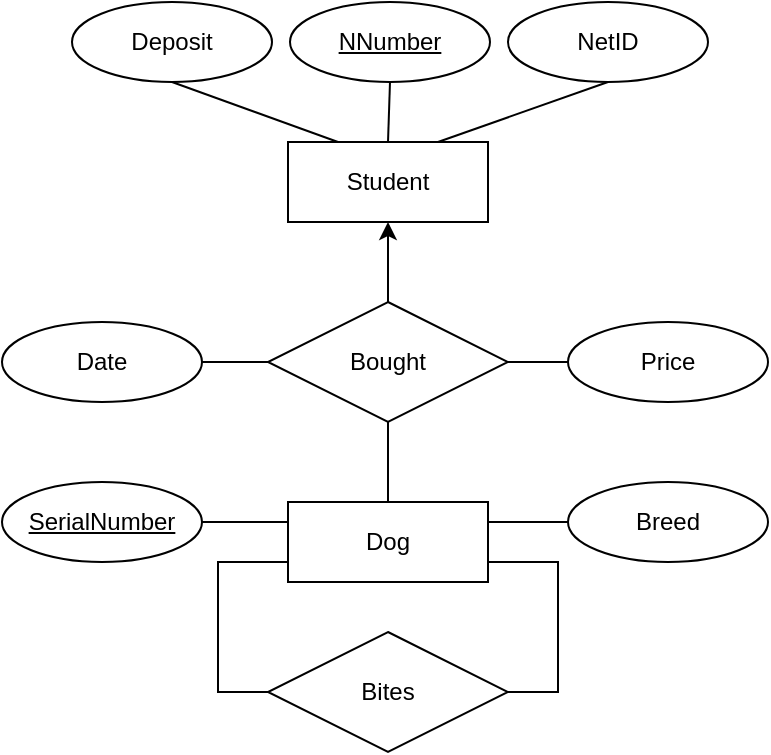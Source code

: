 <mxfile version="16.0.2" type="device"><diagram id="R2lEEEUBdFMjLlhIrx00" name="Page-1"><mxGraphModel dx="582" dy="1025" grid="1" gridSize="10" guides="1" tooltips="1" connect="1" arrows="1" fold="1" page="1" pageScale="1" pageWidth="850" pageHeight="1100" math="0" shadow="0" extFonts="Permanent Marker^https://fonts.googleapis.com/css?family=Permanent+Marker"><root><mxCell id="0"/><mxCell id="1" parent="0"/><mxCell id="LHPXUXQgm-DAPtlLSHNt-1" value="Student" style="whiteSpace=wrap;html=1;align=center;" parent="1" vertex="1"><mxGeometry x="173" y="110" width="100" height="40" as="geometry"/></mxCell><mxCell id="LHPXUXQgm-DAPtlLSHNt-7" value="Dog" style="whiteSpace=wrap;html=1;align=center;" parent="1" vertex="1"><mxGeometry x="173" y="290" width="100" height="40" as="geometry"/></mxCell><mxCell id="LHPXUXQgm-DAPtlLSHNt-10" value="Bites" style="shape=rhombus;perimeter=rhombusPerimeter;whiteSpace=wrap;html=1;align=center;" parent="1" vertex="1"><mxGeometry x="163" y="355" width="120" height="60" as="geometry"/></mxCell><mxCell id="LHPXUXQgm-DAPtlLSHNt-35" value="" style="endArrow=none;html=1;entryX=0.5;entryY=1;entryDx=0;entryDy=0;exitX=0.75;exitY=0;exitDx=0;exitDy=0;" parent="1" source="LHPXUXQgm-DAPtlLSHNt-1" target="B6wVo-NunDlRsbWm4JNE-4" edge="1"><mxGeometry width="50" height="50" relative="1" as="geometry"><mxPoint x="3" y="230" as="sourcePoint"/><mxPoint x="335" y="80" as="targetPoint"/></mxGeometry></mxCell><mxCell id="LHPXUXQgm-DAPtlLSHNt-36" value="" style="endArrow=none;html=1;exitX=0.25;exitY=0;exitDx=0;exitDy=0;entryX=0.5;entryY=1;entryDx=0;entryDy=0;" parent="1" source="LHPXUXQgm-DAPtlLSHNt-1" target="u8iE9PSXnyq2irXRZKea-2" edge="1"><mxGeometry width="50" height="50" relative="1" as="geometry"><mxPoint x="23" y="210" as="sourcePoint"/><mxPoint x="96" y="80" as="targetPoint"/></mxGeometry></mxCell><mxCell id="u8iE9PSXnyq2irXRZKea-2" value="Deposit" style="ellipse;whiteSpace=wrap;html=1;align=center;" parent="1" vertex="1"><mxGeometry x="65" y="40" width="100" height="40" as="geometry"/></mxCell><mxCell id="u8iE9PSXnyq2irXRZKea-6" value="Bought" style="shape=rhombus;perimeter=rhombusPerimeter;whiteSpace=wrap;html=1;align=center;" parent="1" vertex="1"><mxGeometry x="163" y="190" width="120" height="60" as="geometry"/></mxCell><mxCell id="u8iE9PSXnyq2irXRZKea-9" value="" style="endArrow=none;html=1;entryX=0.5;entryY=0;entryDx=0;entryDy=0;exitX=0.5;exitY=1;exitDx=0;exitDy=0;" parent="1" source="u8iE9PSXnyq2irXRZKea-6" target="LHPXUXQgm-DAPtlLSHNt-7" edge="1"><mxGeometry width="50" height="50" relative="1" as="geometry"><mxPoint x="223" y="260" as="sourcePoint"/><mxPoint x="223" y="280" as="targetPoint"/><Array as="points"/></mxGeometry></mxCell><mxCell id="u8iE9PSXnyq2irXRZKea-10" value="Date" style="ellipse;whiteSpace=wrap;html=1;align=center;" parent="1" vertex="1"><mxGeometry x="30" y="200" width="100" height="40" as="geometry"/></mxCell><mxCell id="u8iE9PSXnyq2irXRZKea-11" value="" style="endArrow=none;html=1;exitX=1;exitY=0.5;exitDx=0;exitDy=0;entryX=0;entryY=0.5;entryDx=0;entryDy=0;" parent="1" source="u8iE9PSXnyq2irXRZKea-10" target="u8iE9PSXnyq2irXRZKea-6" edge="1"><mxGeometry width="50" height="50" relative="1" as="geometry"><mxPoint x="60" y="670" as="sourcePoint"/><mxPoint x="150" y="220" as="targetPoint"/><Array as="points"/></mxGeometry></mxCell><mxCell id="u8iE9PSXnyq2irXRZKea-24" value="" style="endArrow=none;html=1;exitX=1;exitY=0.5;exitDx=0;exitDy=0;entryX=0;entryY=0.5;entryDx=0;entryDy=0;" parent="1" source="u8iE9PSXnyq2irXRZKea-6" target="rllMZG1fACvbceVOK5mz-2" edge="1"><mxGeometry width="50" height="50" relative="1" as="geometry"><mxPoint x="140" y="230" as="sourcePoint"/><mxPoint x="313" y="220" as="targetPoint"/><Array as="points"/></mxGeometry></mxCell><mxCell id="fnSrdY3wPvSkuq-EAyeY-1" value="" style="endArrow=none;html=1;rounded=0;entryX=0;entryY=0.75;entryDx=0;entryDy=0;exitX=0;exitY=0.5;exitDx=0;exitDy=0;" parent="1" source="LHPXUXQgm-DAPtlLSHNt-10" target="LHPXUXQgm-DAPtlLSHNt-7" edge="1"><mxGeometry width="50" height="50" relative="1" as="geometry"><mxPoint x="108" y="502" as="sourcePoint"/><mxPoint x="158" y="452" as="targetPoint"/><Array as="points"><mxPoint x="138" y="385"/><mxPoint x="138" y="320"/></Array></mxGeometry></mxCell><mxCell id="fnSrdY3wPvSkuq-EAyeY-2" value="" style="endArrow=none;html=1;rounded=0;entryX=1;entryY=0.75;entryDx=0;entryDy=0;exitX=1;exitY=0.5;exitDx=0;exitDy=0;" parent="1" source="LHPXUXQgm-DAPtlLSHNt-10" target="LHPXUXQgm-DAPtlLSHNt-7" edge="1"><mxGeometry width="50" height="50" relative="1" as="geometry"><mxPoint x="290" y="400" as="sourcePoint"/><mxPoint x="273" y="319" as="targetPoint"/><Array as="points"><mxPoint x="308" y="385"/><mxPoint x="308" y="320"/></Array></mxGeometry></mxCell><mxCell id="rllMZG1fACvbceVOK5mz-2" value="Price" style="ellipse;whiteSpace=wrap;html=1;align=center;" parent="1" vertex="1"><mxGeometry x="313" y="200" width="100" height="40" as="geometry"/></mxCell><mxCell id="rllMZG1fACvbceVOK5mz-3" value="" style="endArrow=none;html=1;exitX=0.5;exitY=1;exitDx=0;exitDy=0;entryX=0.5;entryY=0;entryDx=0;entryDy=0;strokeColor=none;" parent="1" source="LHPXUXQgm-DAPtlLSHNt-1" target="u8iE9PSXnyq2irXRZKea-6" edge="1"><mxGeometry width="50" height="50" relative="1" as="geometry"><mxPoint x="233" y="260" as="sourcePoint"/><mxPoint x="355" y="170" as="targetPoint"/><Array as="points"/></mxGeometry></mxCell><mxCell id="B6wVo-NunDlRsbWm4JNE-1" value="&lt;u&gt;NNumber&lt;/u&gt;" style="ellipse;whiteSpace=wrap;html=1;align=center;" parent="1" vertex="1"><mxGeometry x="174" y="40" width="100" height="40" as="geometry"/></mxCell><mxCell id="B6wVo-NunDlRsbWm4JNE-2" value="" style="endArrow=none;html=1;exitX=0.5;exitY=1;exitDx=0;exitDy=0;entryX=0.5;entryY=0;entryDx=0;entryDy=0;" parent="1" source="B6wVo-NunDlRsbWm4JNE-1" target="LHPXUXQgm-DAPtlLSHNt-1" edge="1"><mxGeometry width="50" height="50" relative="1" as="geometry"><mxPoint x="293" y="230" as="sourcePoint"/><mxPoint x="323" y="230" as="targetPoint"/><Array as="points"/></mxGeometry></mxCell><mxCell id="B6wVo-NunDlRsbWm4JNE-4" value="NetID" style="ellipse;whiteSpace=wrap;html=1;align=center;" parent="1" vertex="1"><mxGeometry x="283" y="40" width="100" height="40" as="geometry"/></mxCell><mxCell id="B6wVo-NunDlRsbWm4JNE-5" value="&lt;u&gt;SerialNumber&lt;/u&gt;" style="ellipse;whiteSpace=wrap;html=1;align=center;" parent="1" vertex="1"><mxGeometry x="30" y="280" width="100" height="40" as="geometry"/></mxCell><mxCell id="B6wVo-NunDlRsbWm4JNE-6" value="" style="endArrow=none;html=1;exitX=0;exitY=0.25;exitDx=0;exitDy=0;entryX=1;entryY=0.5;entryDx=0;entryDy=0;" parent="1" source="LHPXUXQgm-DAPtlLSHNt-7" target="B6wVo-NunDlRsbWm4JNE-5" edge="1"><mxGeometry width="50" height="50" relative="1" as="geometry"><mxPoint x="173" y="303" as="sourcePoint"/><mxPoint x="135" y="290" as="targetPoint"/><Array as="points"/></mxGeometry></mxCell><mxCell id="_9bEaZ0cT2KGe0ifG1Fh-1" value="" style="endArrow=classic;html=1;rounded=0;entryX=0.5;entryY=1;entryDx=0;entryDy=0;" parent="1" target="LHPXUXQgm-DAPtlLSHNt-1" edge="1"><mxGeometry width="50" height="50" relative="1" as="geometry"><mxPoint x="223" y="190" as="sourcePoint"/><mxPoint x="490" y="130" as="targetPoint"/></mxGeometry></mxCell><mxCell id="_suI3tot1EZOPxeQRbWw-1" value="Breed" style="ellipse;whiteSpace=wrap;html=1;align=center;" parent="1" vertex="1"><mxGeometry x="313" y="280" width="100" height="40" as="geometry"/></mxCell><mxCell id="_suI3tot1EZOPxeQRbWw-2" value="" style="endArrow=none;html=1;exitX=1;exitY=0.25;exitDx=0;exitDy=0;entryX=0;entryY=0.5;entryDx=0;entryDy=0;" parent="1" source="LHPXUXQgm-DAPtlLSHNt-7" target="_suI3tot1EZOPxeQRbWw-1" edge="1"><mxGeometry width="50" height="50" relative="1" as="geometry"><mxPoint x="140" y="230" as="sourcePoint"/><mxPoint x="173" y="230" as="targetPoint"/><Array as="points"/></mxGeometry></mxCell></root></mxGraphModel></diagram></mxfile>
